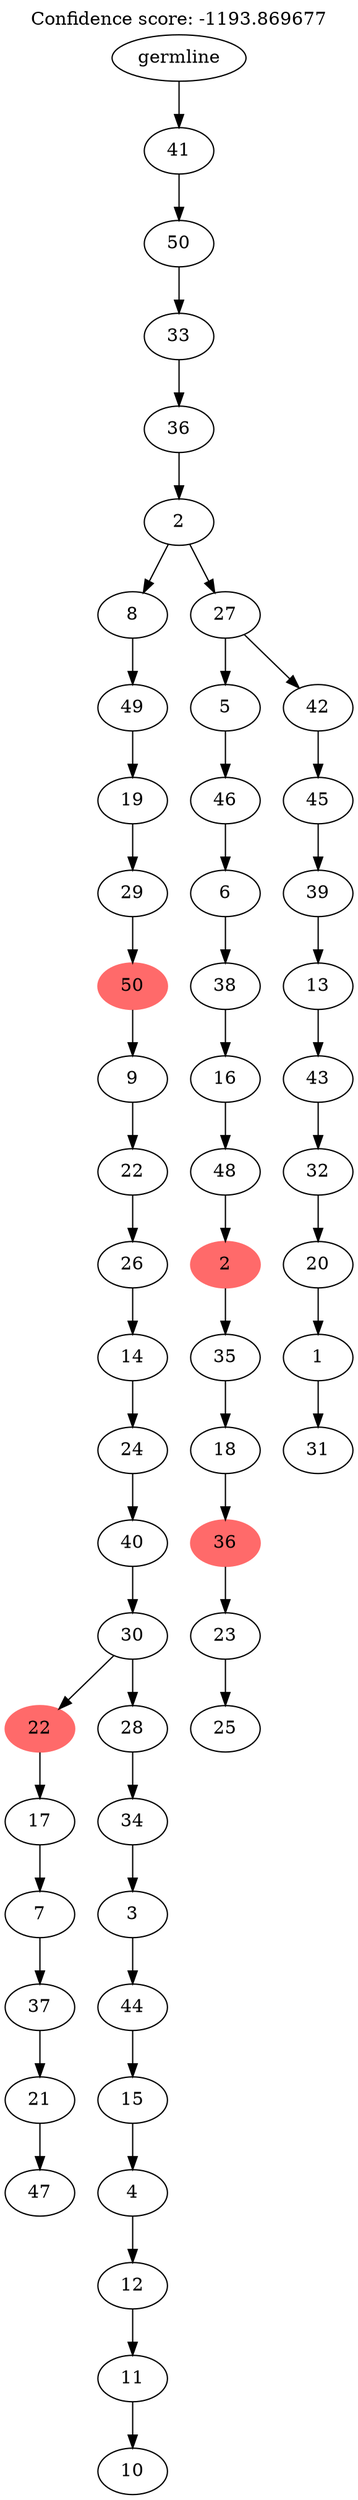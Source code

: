 digraph g {
	"53" -> "54";
	"54" [label="47"];
	"52" -> "53";
	"53" [label="21"];
	"51" -> "52";
	"52" [label="37"];
	"50" -> "51";
	"51" [label="7"];
	"49" -> "50";
	"50" [label="17"];
	"47" -> "48";
	"48" [label="10"];
	"46" -> "47";
	"47" [label="11"];
	"45" -> "46";
	"46" [label="12"];
	"44" -> "45";
	"45" [label="4"];
	"43" -> "44";
	"44" [label="15"];
	"42" -> "43";
	"43" [label="44"];
	"41" -> "42";
	"42" [label="3"];
	"40" -> "41";
	"41" [label="34"];
	"39" -> "40";
	"40" [label="28"];
	"39" -> "49";
	"49" [color=indianred1, style=filled, label="22"];
	"38" -> "39";
	"39" [label="30"];
	"37" -> "38";
	"38" [label="40"];
	"36" -> "37";
	"37" [label="24"];
	"35" -> "36";
	"36" [label="14"];
	"34" -> "35";
	"35" [label="26"];
	"33" -> "34";
	"34" [label="22"];
	"32" -> "33";
	"33" [label="9"];
	"31" -> "32";
	"32" [color=indianred1, style=filled, label="50"];
	"30" -> "31";
	"31" [label="29"];
	"29" -> "30";
	"30" [label="19"];
	"28" -> "29";
	"29" [label="49"];
	"26" -> "27";
	"27" [label="25"];
	"25" -> "26";
	"26" [label="23"];
	"24" -> "25";
	"25" [color=indianred1, style=filled, label="36"];
	"23" -> "24";
	"24" [label="18"];
	"22" -> "23";
	"23" [label="35"];
	"21" -> "22";
	"22" [color=indianred1, style=filled, label="2"];
	"20" -> "21";
	"21" [label="48"];
	"19" -> "20";
	"20" [label="16"];
	"18" -> "19";
	"19" [label="38"];
	"17" -> "18";
	"18" [label="6"];
	"16" -> "17";
	"17" [label="46"];
	"14" -> "15";
	"15" [label="31"];
	"13" -> "14";
	"14" [label="1"];
	"12" -> "13";
	"13" [label="20"];
	"11" -> "12";
	"12" [label="32"];
	"10" -> "11";
	"11" [label="43"];
	"9" -> "10";
	"10" [label="13"];
	"8" -> "9";
	"9" [label="39"];
	"7" -> "8";
	"8" [label="45"];
	"6" -> "7";
	"7" [label="42"];
	"6" -> "16";
	"16" [label="5"];
	"5" -> "6";
	"6" [label="27"];
	"5" -> "28";
	"28" [label="8"];
	"4" -> "5";
	"5" [label="2"];
	"3" -> "4";
	"4" [label="36"];
	"2" -> "3";
	"3" [label="33"];
	"1" -> "2";
	"2" [label="50"];
	"0" -> "1";
	"1" [label="41"];
	"0" [label="germline"];
	labelloc="t";
	label="Confidence score: -1193.869677";
}
